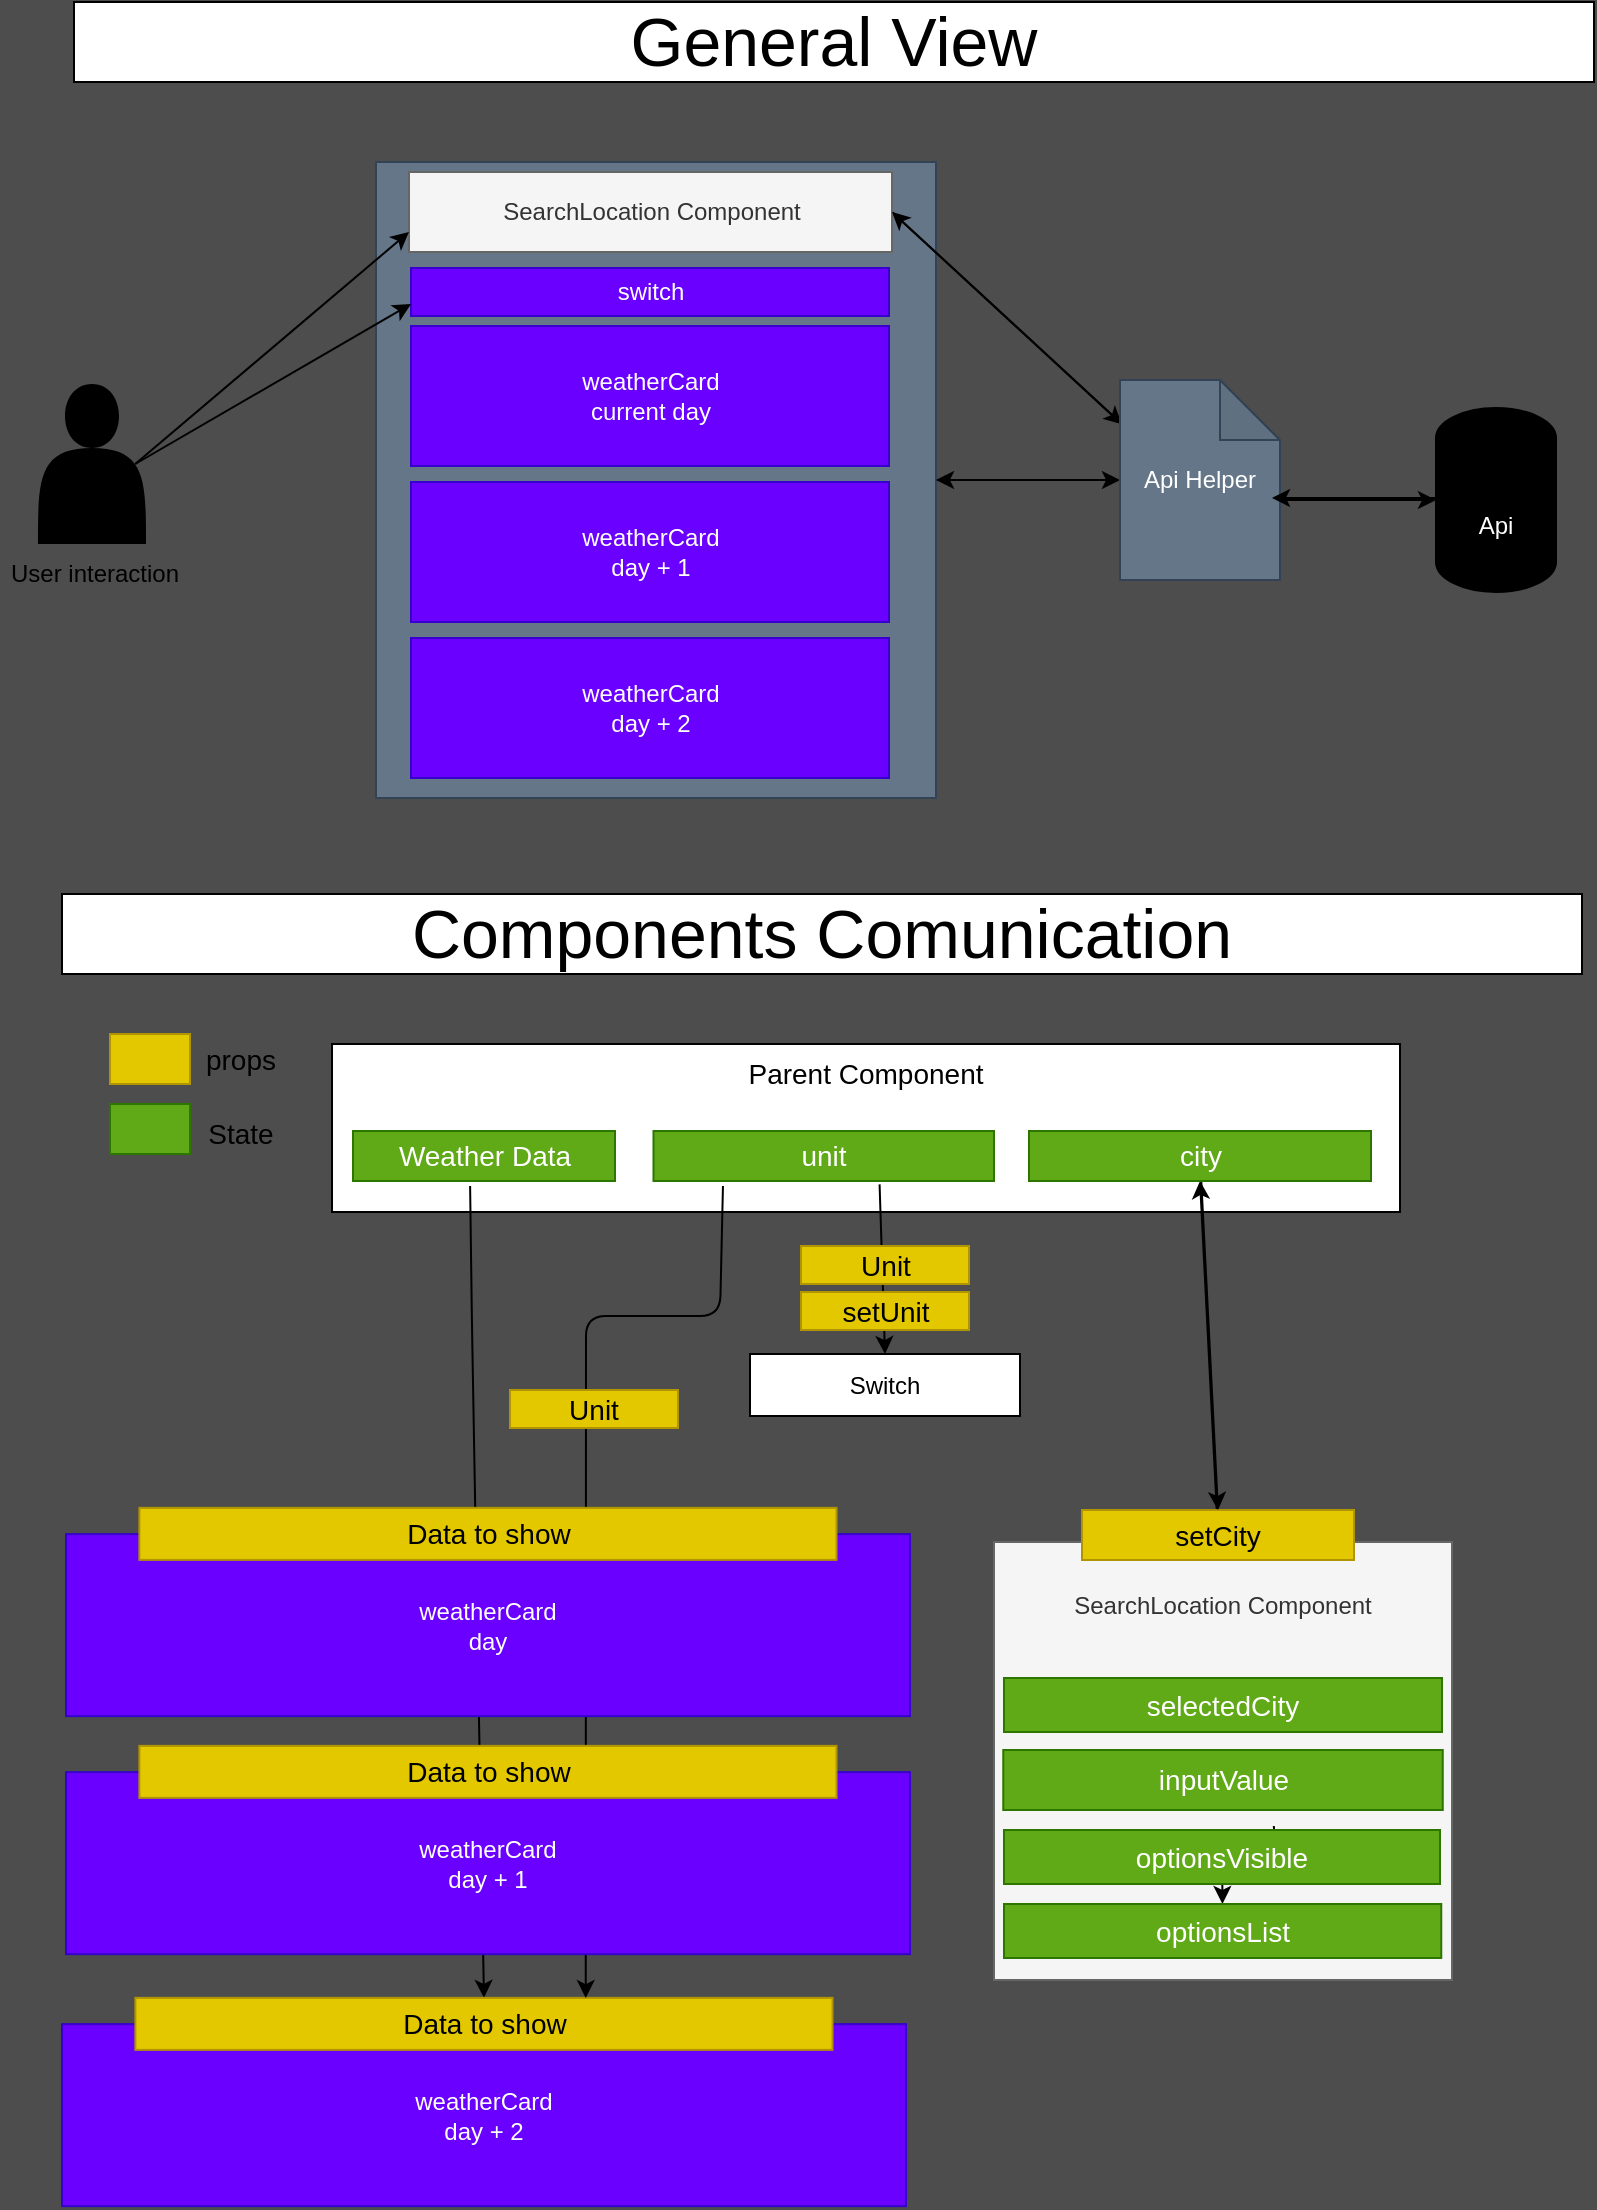 <mxfile>
    <diagram id="rt6V5F7YsOJHplcy1-cr" name="Página-1">
        <mxGraphModel dx="821" dy="484" grid="0" gridSize="10" guides="1" tooltips="1" connect="1" arrows="1" fold="1" page="1" pageScale="1" pageWidth="827" pageHeight="1169" background="#4D4D4D" math="0" shadow="0">
            <root>
                <mxCell id="0"/>
                <mxCell id="1" parent="0"/>
                <mxCell id="174" style="edgeStyle=none;html=1;" parent="1" source="20" target="25" edge="1">
                    <mxGeometry relative="1" as="geometry"/>
                </mxCell>
                <mxCell id="20" value="" style="rounded=0;whiteSpace=wrap;html=1;spacingBottom=0;fillColor=#647687;strokeColor=#314354;fontColor=#ffffff;" parent="1" vertex="1">
                    <mxGeometry x="191" y="90" width="280" height="318" as="geometry"/>
                </mxCell>
                <mxCell id="181" style="edgeStyle=none;html=1;entryX=0.013;entryY=0.222;entryDx=0;entryDy=0;entryPerimeter=0;exitX=1;exitY=0.5;exitDx=0;exitDy=0;" parent="1" source="2" target="25" edge="1">
                    <mxGeometry relative="1" as="geometry"/>
                </mxCell>
                <mxCell id="2" value="SearchLocation Component" style="rounded=0;whiteSpace=wrap;html=1;fillColor=#f5f5f5;strokeColor=#666666;fontColor=#333333;" parent="1" vertex="1">
                    <mxGeometry x="207.5" y="95" width="241.5" height="40" as="geometry"/>
                </mxCell>
                <mxCell id="47" style="edgeStyle=none;html=1;entryX=0;entryY=0.5;entryDx=0;entryDy=0;entryPerimeter=0;" parent="1" target="46" edge="1">
                    <mxGeometry relative="1" as="geometry">
                        <mxPoint x="720" y="281" as="targetPoint"/>
                        <mxPoint x="644" y="259" as="sourcePoint"/>
                    </mxGeometry>
                </mxCell>
                <mxCell id="175" style="edgeStyle=none;html=1;entryX=1;entryY=0.5;entryDx=0;entryDy=0;" parent="1" target="20" edge="1">
                    <mxGeometry relative="1" as="geometry">
                        <mxPoint x="559" y="249" as="sourcePoint"/>
                        <mxPoint x="471" y="249" as="targetPoint"/>
                    </mxGeometry>
                </mxCell>
                <mxCell id="182" style="edgeStyle=none;html=1;entryX=1;entryY=0.5;entryDx=0;entryDy=0;exitX=0.025;exitY=0.23;exitDx=0;exitDy=0;exitPerimeter=0;" parent="1" source="25" target="2" edge="1">
                    <mxGeometry relative="1" as="geometry">
                        <mxPoint x="567" y="222" as="sourcePoint"/>
                    </mxGeometry>
                </mxCell>
                <mxCell id="25" value="Api Helper" style="shape=note;whiteSpace=wrap;html=1;backgroundOutline=1;darkOpacity=0.05;fillColor=#647687;fontColor=#ffffff;strokeColor=#314354;" parent="1" vertex="1">
                    <mxGeometry x="563" y="199" width="80" height="100" as="geometry"/>
                </mxCell>
                <mxCell id="46" value="Api" style="shape=cylinder3;whiteSpace=wrap;html=1;boundedLbl=1;backgroundOutline=1;size=15;fillColor=#000000;fontColor=#FFFFFF;" parent="1" vertex="1">
                    <mxGeometry x="721" y="213" width="60" height="92" as="geometry"/>
                </mxCell>
                <mxCell id="49" style="edgeStyle=none;html=1;exitX=0;exitY=0;exitDx=0;exitDy=45;exitPerimeter=0;" parent="1" source="46" edge="1">
                    <mxGeometry relative="1" as="geometry">
                        <mxPoint x="730" y="380" as="sourcePoint"/>
                        <mxPoint x="639" y="258" as="targetPoint"/>
                        <Array as="points"/>
                    </mxGeometry>
                </mxCell>
                <mxCell id="50" value="General View" style="rounded=0;whiteSpace=wrap;html=1;fontSize=34;" parent="1" vertex="1">
                    <mxGeometry x="40" y="10" width="760" height="40" as="geometry"/>
                </mxCell>
                <mxCell id="51" value="Components Comunication" style="rounded=0;whiteSpace=wrap;html=1;fontSize=34;" parent="1" vertex="1">
                    <mxGeometry x="34" y="456" width="760" height="40" as="geometry"/>
                </mxCell>
                <mxCell id="53" value="SearchLocation Component" style="rounded=0;whiteSpace=wrap;html=1;fillColor=#f5f5f5;strokeColor=#666666;fontColor=#333333;horizontal=1;verticalAlign=top;labelPosition=center;verticalLabelPosition=middle;align=center;spacingTop=18;" parent="1" vertex="1">
                    <mxGeometry x="500" y="780" width="229" height="219" as="geometry"/>
                </mxCell>
                <mxCell id="63" value="" style="rounded=0;whiteSpace=wrap;html=1;fontSize=14;fillColor=#e3c800;fontColor=#000000;strokeColor=#B09500;" parent="1" vertex="1">
                    <mxGeometry x="58" y="526" width="40" height="25" as="geometry"/>
                </mxCell>
                <mxCell id="64" value="props" style="text;html=1;align=center;verticalAlign=middle;resizable=0;points=[];autosize=1;strokeColor=none;fillColor=none;fontSize=14;" parent="1" vertex="1">
                    <mxGeometry x="98" y="528.5" width="50" height="20" as="geometry"/>
                </mxCell>
                <mxCell id="65" value="" style="rounded=0;whiteSpace=wrap;html=1;fontSize=34;fillColor=#60a917;strokeColor=#2D7600;fontColor=#ffffff;" parent="1" vertex="1">
                    <mxGeometry x="58" y="561" width="40" height="25" as="geometry"/>
                </mxCell>
                <mxCell id="66" value="State" style="text;html=1;align=center;verticalAlign=middle;resizable=0;points=[];autosize=1;strokeColor=none;fillColor=none;fontSize=14;" parent="1" vertex="1">
                    <mxGeometry x="98" y="566" width="50" height="20" as="geometry"/>
                </mxCell>
                <mxCell id="79" style="edgeStyle=none;html=1;exitX=0;exitY=0.5;exitDx=0;exitDy=0;fontSize=14;" parent="1" source="71" edge="1">
                    <mxGeometry relative="1" as="geometry">
                        <mxPoint x="228" y="594.5" as="targetPoint"/>
                    </mxGeometry>
                </mxCell>
                <mxCell id="71" value="Parent Component" style="rounded=0;whiteSpace=wrap;html=1;fontSize=14;verticalAlign=top;" parent="1" vertex="1">
                    <mxGeometry x="169" y="531" width="534" height="84" as="geometry"/>
                </mxCell>
                <mxCell id="171" style="edgeStyle=none;html=1;exitX=0.447;exitY=1.1;exitDx=0;exitDy=0;entryX=0.5;entryY=0;entryDx=0;entryDy=0;exitPerimeter=0;" parent="1" source="73" target="165" edge="1">
                    <mxGeometry relative="1" as="geometry">
                        <mxPoint x="240.571" y="666.929" as="targetPoint"/>
                        <Array as="points">
                            <mxPoint x="239" y="672.5"/>
                        </Array>
                    </mxGeometry>
                </mxCell>
                <mxCell id="73" value="Weather Data" style="rounded=0;whiteSpace=wrap;html=1;fontSize=14;fillColor=#60a917;strokeColor=#2D7600;fontColor=#ffffff;" parent="1" vertex="1">
                    <mxGeometry x="179.5" y="574.5" width="131" height="25" as="geometry"/>
                </mxCell>
                <mxCell id="161" style="edgeStyle=none;html=1;exitX=0.5;exitY=0;exitDx=0;exitDy=0;startArrow=none;" parent="1" source="146" target="147" edge="1">
                    <mxGeometry relative="1" as="geometry"/>
                </mxCell>
                <mxCell id="83" value="inputValue" style="rounded=0;whiteSpace=wrap;html=1;fontSize=14;fillColor=#60a917;strokeColor=#2D7600;fontColor=#ffffff;" parent="1" vertex="1">
                    <mxGeometry x="504.63" y="884" width="219.75" height="30" as="geometry"/>
                </mxCell>
                <mxCell id="170" style="edgeStyle=none;html=1;entryX=0.5;entryY=1;entryDx=0;entryDy=0;" parent="1" source="131" target="143" edge="1">
                    <mxGeometry relative="1" as="geometry"/>
                </mxCell>
                <mxCell id="131" value="setCity" style="rounded=0;whiteSpace=wrap;html=1;fontSize=14;fillColor=#e3c800;fontColor=#000000;strokeColor=#B09500;" parent="1" vertex="1">
                    <mxGeometry x="544" y="764" width="136" height="25" as="geometry"/>
                </mxCell>
                <mxCell id="148" style="edgeStyle=none;html=1;" parent="1" edge="1">
                    <mxGeometry relative="1" as="geometry">
                        <mxPoint x="639.896" y="922" as="sourcePoint"/>
                        <mxPoint x="641.259" y="941" as="targetPoint"/>
                    </mxGeometry>
                </mxCell>
                <mxCell id="142" value="weatherCard&lt;br&gt;current day" style="rounded=0;whiteSpace=wrap;html=1;fillColor=#6a00ff;fontColor=#ffffff;strokeColor=#3700CC;" parent="1" vertex="1">
                    <mxGeometry x="208.5" y="172" width="239" height="70" as="geometry"/>
                </mxCell>
                <mxCell id="169" style="edgeStyle=none;html=1;entryX=0.5;entryY=0;entryDx=0;entryDy=0;" parent="1" source="143" target="131" edge="1">
                    <mxGeometry relative="1" as="geometry"/>
                </mxCell>
                <mxCell id="143" value="city" style="rounded=0;whiteSpace=wrap;html=1;fontSize=14;fillColor=#60a917;strokeColor=#2D7600;fontColor=#ffffff;" parent="1" vertex="1">
                    <mxGeometry x="517.5" y="574.5" width="171" height="25" as="geometry"/>
                </mxCell>
                <mxCell id="144" value="selectedCity" style="rounded=0;whiteSpace=wrap;html=1;fontSize=14;fillColor=#60a917;strokeColor=#2D7600;fontColor=#ffffff;" parent="1" vertex="1">
                    <mxGeometry x="505" y="848" width="219" height="27" as="geometry"/>
                </mxCell>
                <mxCell id="147" value="optionsList" style="rounded=0;whiteSpace=wrap;html=1;fontSize=14;fillColor=#60a917;strokeColor=#2D7600;fontColor=#ffffff;" parent="1" vertex="1">
                    <mxGeometry x="505" y="961" width="218.63" height="27" as="geometry"/>
                </mxCell>
                <mxCell id="153" value="weatherCard&lt;br&gt;day + 1" style="rounded=0;whiteSpace=wrap;html=1;fillColor=#6a00ff;fontColor=#ffffff;strokeColor=#3700CC;" parent="1" vertex="1">
                    <mxGeometry x="208.5" y="250" width="239" height="70" as="geometry"/>
                </mxCell>
                <mxCell id="154" value="weatherCard&lt;br&gt;day + 2" style="rounded=0;whiteSpace=wrap;html=1;fillColor=#6a00ff;fontColor=#ffffff;strokeColor=#3700CC;" parent="1" vertex="1">
                    <mxGeometry x="208.5" y="328" width="239" height="70" as="geometry"/>
                </mxCell>
                <mxCell id="164" value="weatherCard&lt;br&gt;day + 2" style="rounded=0;whiteSpace=wrap;html=1;fillColor=#6a00ff;fontColor=#ffffff;strokeColor=#3700CC;container=1;" parent="1" vertex="1">
                    <mxGeometry x="34" y="1021.07" width="422" height="91" as="geometry"/>
                </mxCell>
                <mxCell id="165" value="Data to show" style="rounded=0;whiteSpace=wrap;html=1;fontSize=14;fillColor=#e3c800;fontColor=#000000;strokeColor=#B09500;rotation=0;container=0;" parent="164" vertex="1">
                    <mxGeometry x="36.696" y="-13.136" width="348.565" height="25.999" as="geometry"/>
                </mxCell>
                <mxCell id="146" value="optionsVisible" style="rounded=0;whiteSpace=wrap;html=1;fontSize=14;fillColor=#60a917;strokeColor=#2D7600;fontColor=#ffffff;" parent="1" vertex="1">
                    <mxGeometry x="505" y="924" width="218" height="27" as="geometry"/>
                </mxCell>
                <mxCell id="172" value="switch" style="rounded=0;whiteSpace=wrap;html=1;fillColor=#6a00ff;fontColor=#ffffff;strokeColor=#3700CC;" parent="1" vertex="1">
                    <mxGeometry x="208.5" y="143" width="239" height="24" as="geometry"/>
                </mxCell>
                <mxCell id="179" style="edgeStyle=none;html=1;entryX=0;entryY=0.75;entryDx=0;entryDy=0;exitX=0.9;exitY=0.5;exitDx=0;exitDy=0;exitPerimeter=0;" parent="1" source="176" target="2" edge="1">
                    <mxGeometry relative="1" as="geometry"/>
                </mxCell>
                <mxCell id="180" style="edgeStyle=none;html=1;entryX=0;entryY=0.75;entryDx=0;entryDy=0;exitX=0.9;exitY=0.5;exitDx=0;exitDy=0;exitPerimeter=0;" parent="1" source="176" target="172" edge="1">
                    <mxGeometry relative="1" as="geometry"/>
                </mxCell>
                <mxCell id="176" value="" style="shape=actor;whiteSpace=wrap;html=1;fillColor=#000000;fontColor=#ffffff;strokeColor=none;" parent="1" vertex="1">
                    <mxGeometry x="22" y="201" width="54" height="80" as="geometry"/>
                </mxCell>
                <mxCell id="178" value="User interaction" style="text;html=1;align=center;verticalAlign=middle;resizable=0;points=[];autosize=1;strokeColor=none;fillColor=none;" parent="1" vertex="1">
                    <mxGeometry x="3" y="287" width="94" height="18" as="geometry"/>
                </mxCell>
                <mxCell id="193" style="edgeStyle=none;html=1;exitX=0.664;exitY=1.068;exitDx=0;exitDy=0;entryX=0.5;entryY=0;entryDx=0;entryDy=0;exitPerimeter=0;" parent="1" source="184" target="186" edge="1">
                    <mxGeometry relative="1" as="geometry">
                        <mxPoint x="404" y="685" as="targetPoint"/>
                    </mxGeometry>
                </mxCell>
                <mxCell id="184" value="unit" style="rounded=0;whiteSpace=wrap;html=1;fontSize=14;fillColor=#60a917;strokeColor=#2D7600;fontColor=#ffffff;" parent="1" vertex="1">
                    <mxGeometry x="329.75" y="574.5" width="170.25" height="25" as="geometry"/>
                </mxCell>
                <mxCell id="186" value="Switch" style="whiteSpace=wrap;html=1;" parent="1" vertex="1">
                    <mxGeometry x="378" y="686" width="135" height="31" as="geometry"/>
                </mxCell>
                <mxCell id="189" value="setUnit" style="rounded=0;whiteSpace=wrap;html=1;fontSize=14;fillColor=#e3c800;fontColor=#000000;strokeColor=#B09500;" parent="1" vertex="1">
                    <mxGeometry x="403.5" y="655" width="84" height="19" as="geometry"/>
                </mxCell>
                <mxCell id="191" style="edgeStyle=none;html=1;entryX=0.646;entryY=0.003;entryDx=0;entryDy=0;entryPerimeter=0;exitX=0.204;exitY=1.1;exitDx=0;exitDy=0;exitPerimeter=0;" parent="1" source="184" target="165" edge="1">
                    <mxGeometry relative="1" as="geometry">
                        <mxPoint x="290" y="716" as="targetPoint"/>
                        <Array as="points">
                            <mxPoint x="363" y="667"/>
                            <mxPoint x="296" y="667"/>
                        </Array>
                    </mxGeometry>
                </mxCell>
                <mxCell id="187" value="Unit" style="rounded=0;whiteSpace=wrap;html=1;fontSize=14;fillColor=#e3c800;fontColor=#000000;strokeColor=#B09500;horizontal=1;" parent="1" vertex="1">
                    <mxGeometry x="258" y="704" width="84" height="19" as="geometry"/>
                </mxCell>
                <mxCell id="194" value="Unit" style="rounded=0;whiteSpace=wrap;html=1;fontSize=14;fillColor=#e3c800;fontColor=#000000;strokeColor=#B09500;horizontal=1;" parent="1" vertex="1">
                    <mxGeometry x="403.5" y="632" width="84" height="19" as="geometry"/>
                </mxCell>
                <mxCell id="106" value="weatherCard&lt;br&gt;day" style="rounded=0;whiteSpace=wrap;html=1;fillColor=#6a00ff;fontColor=#ffffff;strokeColor=#3700CC;container=1;" parent="1" vertex="1">
                    <mxGeometry x="36" y="776.07" width="422" height="91" as="geometry"/>
                </mxCell>
                <mxCell id="107" value="Data to show" style="rounded=0;whiteSpace=wrap;html=1;fontSize=14;fillColor=#e3c800;fontColor=#000000;strokeColor=#B09500;rotation=0;container=0;" parent="106" vertex="1">
                    <mxGeometry x="36.696" y="-13.136" width="348.565" height="25.999" as="geometry"/>
                </mxCell>
                <mxCell id="162" value="weatherCard&lt;br&gt;day + 1" style="rounded=0;whiteSpace=wrap;html=1;fillColor=#6a00ff;fontColor=#ffffff;strokeColor=#3700CC;container=1;" parent="1" vertex="1">
                    <mxGeometry x="36" y="895.07" width="422" height="91" as="geometry"/>
                </mxCell>
                <mxCell id="163" value="Data to show" style="rounded=0;whiteSpace=wrap;html=1;fontSize=14;fillColor=#e3c800;fontColor=#000000;strokeColor=#B09500;rotation=0;container=0;" parent="162" vertex="1">
                    <mxGeometry x="36.696" y="-13.136" width="348.565" height="25.999" as="geometry"/>
                </mxCell>
            </root>
        </mxGraphModel>
    </diagram>
</mxfile>